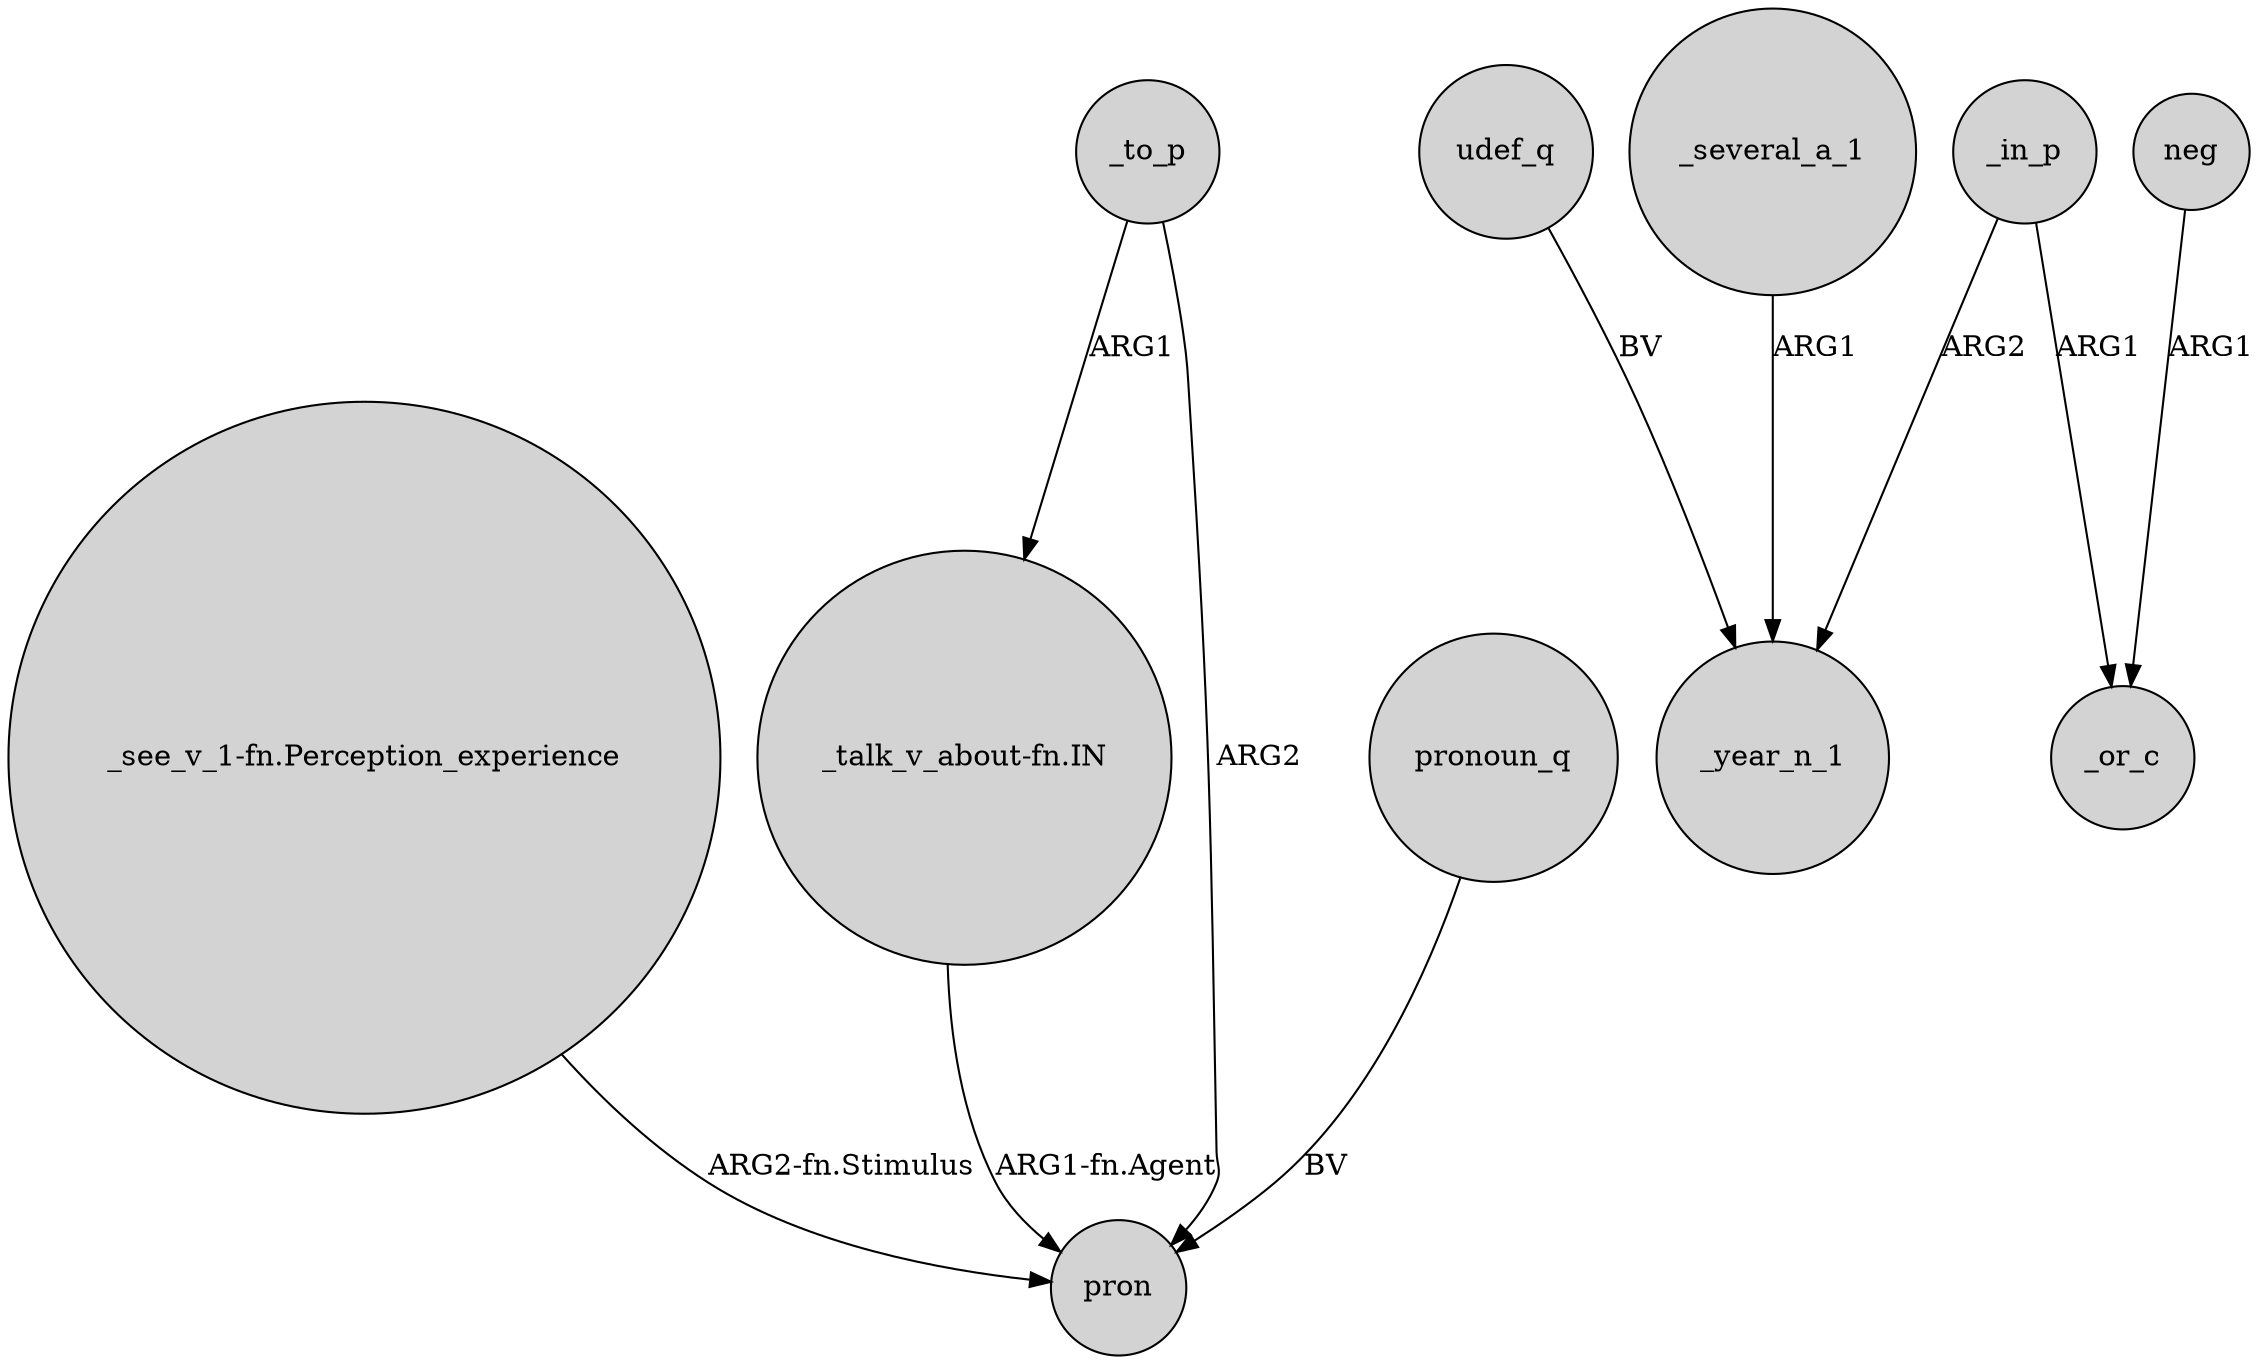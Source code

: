 digraph {
	node [shape=circle style=filled]
	"_talk_v_about-fn.IN" -> pron [label="ARG1-fn.Agent"]
	udef_q -> _year_n_1 [label=BV]
	"_see_v_1-fn.Perception_experience" -> pron [label="ARG2-fn.Stimulus"]
	_in_p -> _or_c [label=ARG1]
	_in_p -> _year_n_1 [label=ARG2]
	neg -> _or_c [label=ARG1]
	_several_a_1 -> _year_n_1 [label=ARG1]
	_to_p -> pron [label=ARG2]
	_to_p -> "_talk_v_about-fn.IN" [label=ARG1]
	pronoun_q -> pron [label=BV]
}
